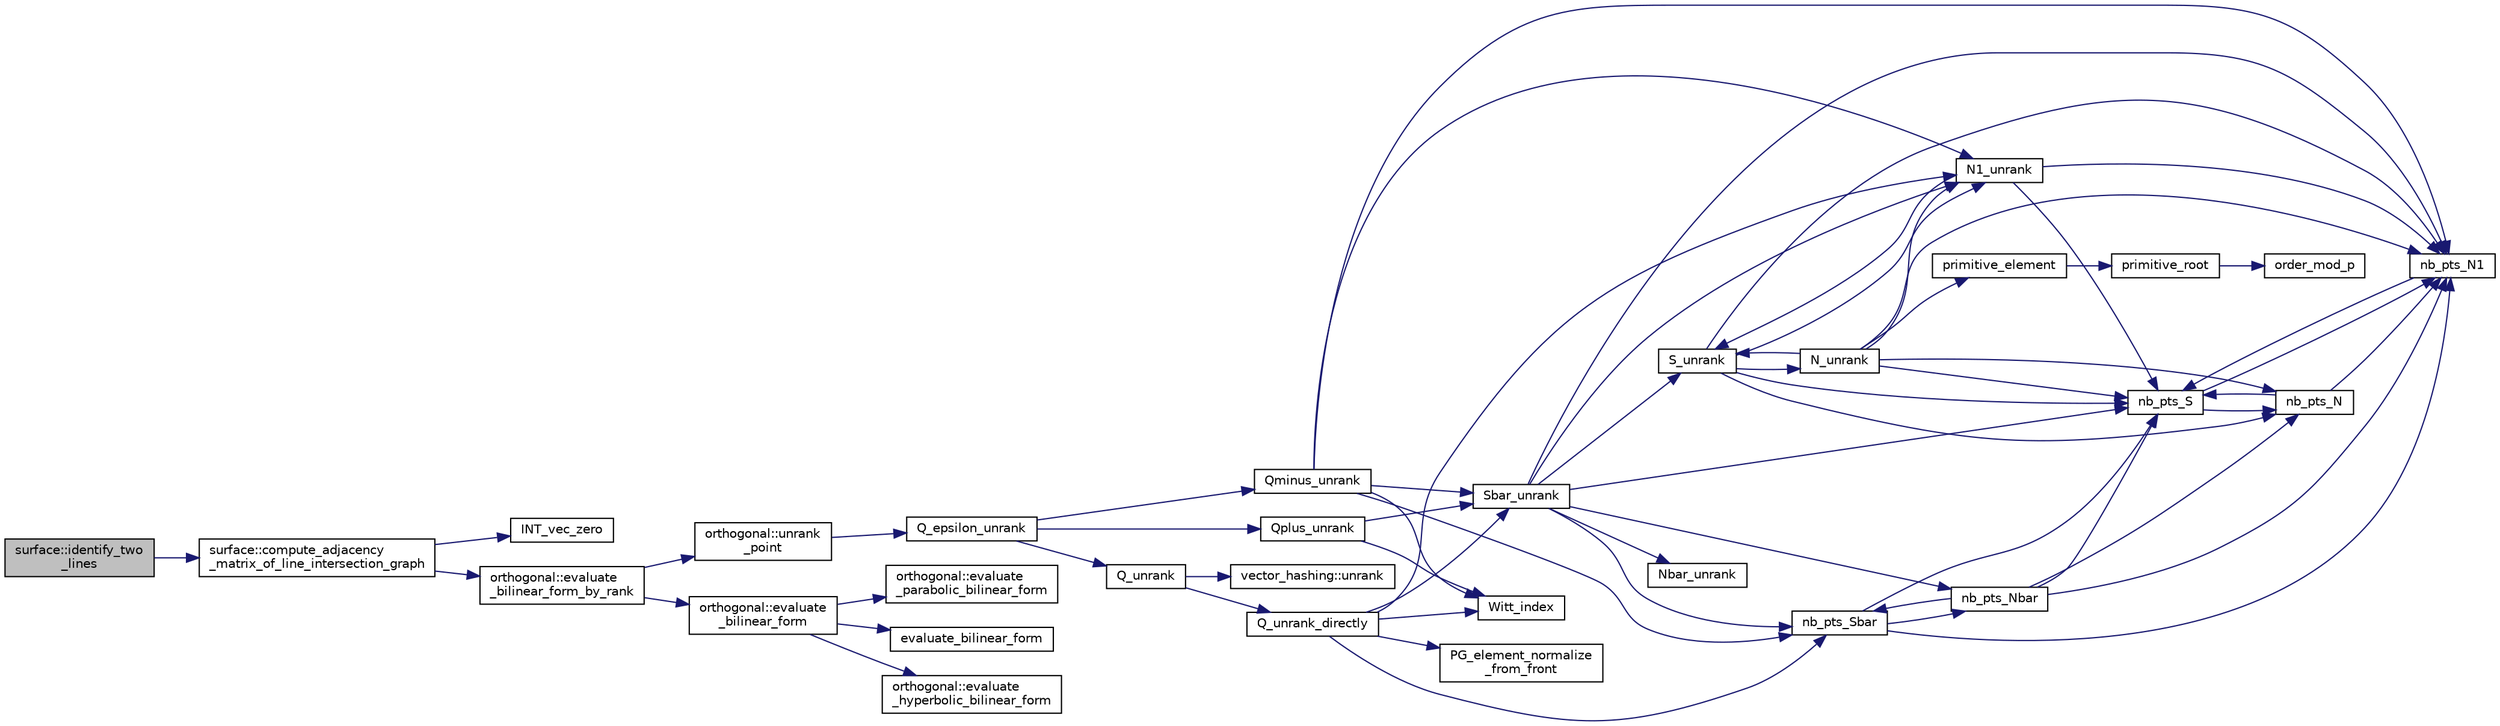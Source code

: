 digraph "surface::identify_two_lines"
{
  edge [fontname="Helvetica",fontsize="10",labelfontname="Helvetica",labelfontsize="10"];
  node [fontname="Helvetica",fontsize="10",shape=record];
  rankdir="LR";
  Node2566 [label="surface::identify_two\l_lines",height=0.2,width=0.4,color="black", fillcolor="grey75", style="filled", fontcolor="black"];
  Node2566 -> Node2567 [color="midnightblue",fontsize="10",style="solid",fontname="Helvetica"];
  Node2567 [label="surface::compute_adjacency\l_matrix_of_line_intersection_graph",height=0.2,width=0.4,color="black", fillcolor="white", style="filled",URL="$d5/d88/classsurface.html#ac5787faa49029a5d56971271bb59f9f1"];
  Node2567 -> Node2568 [color="midnightblue",fontsize="10",style="solid",fontname="Helvetica"];
  Node2568 [label="INT_vec_zero",height=0.2,width=0.4,color="black", fillcolor="white", style="filled",URL="$df/dbf/sajeeb_8_c.html#aa8c9c7977203577026080f546fe4980f"];
  Node2567 -> Node2569 [color="midnightblue",fontsize="10",style="solid",fontname="Helvetica"];
  Node2569 [label="orthogonal::evaluate\l_bilinear_form_by_rank",height=0.2,width=0.4,color="black", fillcolor="white", style="filled",URL="$d7/daa/classorthogonal.html#ab4f6117f55f6fbd0fb2bd8b4c8d981bf"];
  Node2569 -> Node2570 [color="midnightblue",fontsize="10",style="solid",fontname="Helvetica"];
  Node2570 [label="orthogonal::unrank\l_point",height=0.2,width=0.4,color="black", fillcolor="white", style="filled",URL="$d7/daa/classorthogonal.html#ab655117100f7c66c19817b84ac5ac0a0"];
  Node2570 -> Node2571 [color="midnightblue",fontsize="10",style="solid",fontname="Helvetica"];
  Node2571 [label="Q_epsilon_unrank",height=0.2,width=0.4,color="black", fillcolor="white", style="filled",URL="$d4/d67/geometry_8h.html#af162c4d30d4a6528299e37551c353e7b"];
  Node2571 -> Node2572 [color="midnightblue",fontsize="10",style="solid",fontname="Helvetica"];
  Node2572 [label="Q_unrank",height=0.2,width=0.4,color="black", fillcolor="white", style="filled",URL="$db/da0/lib_2foundations_2geometry_2orthogonal__points_8_c.html#a6d02923d5b54ef796934e753e6f5b65b"];
  Node2572 -> Node2573 [color="midnightblue",fontsize="10",style="solid",fontname="Helvetica"];
  Node2573 [label="vector_hashing::unrank",height=0.2,width=0.4,color="black", fillcolor="white", style="filled",URL="$d8/daa/classvector__hashing.html#abbebd3a96a6d27a34b9b49af99e2ed3d"];
  Node2572 -> Node2574 [color="midnightblue",fontsize="10",style="solid",fontname="Helvetica"];
  Node2574 [label="Q_unrank_directly",height=0.2,width=0.4,color="black", fillcolor="white", style="filled",URL="$db/da0/lib_2foundations_2geometry_2orthogonal__points_8_c.html#a105e7e72249e78fcf0785c69099d90ce"];
  Node2574 -> Node2575 [color="midnightblue",fontsize="10",style="solid",fontname="Helvetica"];
  Node2575 [label="Witt_index",height=0.2,width=0.4,color="black", fillcolor="white", style="filled",URL="$db/da0/lib_2foundations_2geometry_2orthogonal__points_8_c.html#ab3483ecb9859a6758f82b5327da50534"];
  Node2574 -> Node2576 [color="midnightblue",fontsize="10",style="solid",fontname="Helvetica"];
  Node2576 [label="nb_pts_Sbar",height=0.2,width=0.4,color="black", fillcolor="white", style="filled",URL="$db/da0/lib_2foundations_2geometry_2orthogonal__points_8_c.html#a986dda26505c9934c771578b084f67cc"];
  Node2576 -> Node2577 [color="midnightblue",fontsize="10",style="solid",fontname="Helvetica"];
  Node2577 [label="nb_pts_S",height=0.2,width=0.4,color="black", fillcolor="white", style="filled",URL="$db/da0/lib_2foundations_2geometry_2orthogonal__points_8_c.html#a9bc3dec6e722644d182738102c3e04f3"];
  Node2577 -> Node2578 [color="midnightblue",fontsize="10",style="solid",fontname="Helvetica"];
  Node2578 [label="nb_pts_N",height=0.2,width=0.4,color="black", fillcolor="white", style="filled",URL="$db/da0/lib_2foundations_2geometry_2orthogonal__points_8_c.html#a93e16898c27b1d1c0a6405a7b0615ba6"];
  Node2578 -> Node2577 [color="midnightblue",fontsize="10",style="solid",fontname="Helvetica"];
  Node2578 -> Node2579 [color="midnightblue",fontsize="10",style="solid",fontname="Helvetica"];
  Node2579 [label="nb_pts_N1",height=0.2,width=0.4,color="black", fillcolor="white", style="filled",URL="$db/da0/lib_2foundations_2geometry_2orthogonal__points_8_c.html#ae0f2e1c76523db67b4ec9629ccc35bc6"];
  Node2579 -> Node2577 [color="midnightblue",fontsize="10",style="solid",fontname="Helvetica"];
  Node2577 -> Node2579 [color="midnightblue",fontsize="10",style="solid",fontname="Helvetica"];
  Node2576 -> Node2580 [color="midnightblue",fontsize="10",style="solid",fontname="Helvetica"];
  Node2580 [label="nb_pts_Nbar",height=0.2,width=0.4,color="black", fillcolor="white", style="filled",URL="$db/da0/lib_2foundations_2geometry_2orthogonal__points_8_c.html#a51b4684a176c6841fd3cd6c34c684c2c"];
  Node2580 -> Node2576 [color="midnightblue",fontsize="10",style="solid",fontname="Helvetica"];
  Node2580 -> Node2578 [color="midnightblue",fontsize="10",style="solid",fontname="Helvetica"];
  Node2580 -> Node2577 [color="midnightblue",fontsize="10",style="solid",fontname="Helvetica"];
  Node2580 -> Node2579 [color="midnightblue",fontsize="10",style="solid",fontname="Helvetica"];
  Node2576 -> Node2579 [color="midnightblue",fontsize="10",style="solid",fontname="Helvetica"];
  Node2574 -> Node2581 [color="midnightblue",fontsize="10",style="solid",fontname="Helvetica"];
  Node2581 [label="Sbar_unrank",height=0.2,width=0.4,color="black", fillcolor="white", style="filled",URL="$db/da0/lib_2foundations_2geometry_2orthogonal__points_8_c.html#a65d9b9ccfff12dd92f4f4e8360701c98"];
  Node2581 -> Node2576 [color="midnightblue",fontsize="10",style="solid",fontname="Helvetica"];
  Node2581 -> Node2577 [color="midnightblue",fontsize="10",style="solid",fontname="Helvetica"];
  Node2581 -> Node2582 [color="midnightblue",fontsize="10",style="solid",fontname="Helvetica"];
  Node2582 [label="S_unrank",height=0.2,width=0.4,color="black", fillcolor="white", style="filled",URL="$db/da0/lib_2foundations_2geometry_2orthogonal__points_8_c.html#a18964a35af25f1b4a85f4eaeb1543d92"];
  Node2582 -> Node2577 [color="midnightblue",fontsize="10",style="solid",fontname="Helvetica"];
  Node2582 -> Node2578 [color="midnightblue",fontsize="10",style="solid",fontname="Helvetica"];
  Node2582 -> Node2579 [color="midnightblue",fontsize="10",style="solid",fontname="Helvetica"];
  Node2582 -> Node2583 [color="midnightblue",fontsize="10",style="solid",fontname="Helvetica"];
  Node2583 [label="N_unrank",height=0.2,width=0.4,color="black", fillcolor="white", style="filled",URL="$db/da0/lib_2foundations_2geometry_2orthogonal__points_8_c.html#ab79724bd19da3bc1b383550113f9d7aa"];
  Node2583 -> Node2577 [color="midnightblue",fontsize="10",style="solid",fontname="Helvetica"];
  Node2583 -> Node2578 [color="midnightblue",fontsize="10",style="solid",fontname="Helvetica"];
  Node2583 -> Node2582 [color="midnightblue",fontsize="10",style="solid",fontname="Helvetica"];
  Node2583 -> Node2579 [color="midnightblue",fontsize="10",style="solid",fontname="Helvetica"];
  Node2583 -> Node2584 [color="midnightblue",fontsize="10",style="solid",fontname="Helvetica"];
  Node2584 [label="N1_unrank",height=0.2,width=0.4,color="black", fillcolor="white", style="filled",URL="$db/da0/lib_2foundations_2geometry_2orthogonal__points_8_c.html#aa9427e27f7f207c1baff3a34cc5d78cf"];
  Node2584 -> Node2577 [color="midnightblue",fontsize="10",style="solid",fontname="Helvetica"];
  Node2584 -> Node2579 [color="midnightblue",fontsize="10",style="solid",fontname="Helvetica"];
  Node2584 -> Node2582 [color="midnightblue",fontsize="10",style="solid",fontname="Helvetica"];
  Node2583 -> Node2585 [color="midnightblue",fontsize="10",style="solid",fontname="Helvetica"];
  Node2585 [label="primitive_element",height=0.2,width=0.4,color="black", fillcolor="white", style="filled",URL="$db/da0/lib_2foundations_2geometry_2orthogonal__points_8_c.html#a97350390ec02c8cd9f54751708e28768"];
  Node2585 -> Node2586 [color="midnightblue",fontsize="10",style="solid",fontname="Helvetica"];
  Node2586 [label="primitive_root",height=0.2,width=0.4,color="black", fillcolor="white", style="filled",URL="$de/dc5/algebra__and__number__theory_8h.html#a0b6f7619d12ff2c4e60b852b820b0972"];
  Node2586 -> Node2587 [color="midnightblue",fontsize="10",style="solid",fontname="Helvetica"];
  Node2587 [label="order_mod_p",height=0.2,width=0.4,color="black", fillcolor="white", style="filled",URL="$df/dda/number__theory_8_c.html#aa38aa7e68ab81726a4462995135456b2"];
  Node2582 -> Node2584 [color="midnightblue",fontsize="10",style="solid",fontname="Helvetica"];
  Node2581 -> Node2580 [color="midnightblue",fontsize="10",style="solid",fontname="Helvetica"];
  Node2581 -> Node2579 [color="midnightblue",fontsize="10",style="solid",fontname="Helvetica"];
  Node2581 -> Node2588 [color="midnightblue",fontsize="10",style="solid",fontname="Helvetica"];
  Node2588 [label="Nbar_unrank",height=0.2,width=0.4,color="black", fillcolor="white", style="filled",URL="$db/da0/lib_2foundations_2geometry_2orthogonal__points_8_c.html#ad641d8fb061c898a2c18266e263fb278"];
  Node2581 -> Node2584 [color="midnightblue",fontsize="10",style="solid",fontname="Helvetica"];
  Node2574 -> Node2589 [color="midnightblue",fontsize="10",style="solid",fontname="Helvetica"];
  Node2589 [label="PG_element_normalize\l_from_front",height=0.2,width=0.4,color="black", fillcolor="white", style="filled",URL="$d4/d67/geometry_8h.html#af675caf5f9975573455c8d93cb56bf95"];
  Node2574 -> Node2584 [color="midnightblue",fontsize="10",style="solid",fontname="Helvetica"];
  Node2571 -> Node2590 [color="midnightblue",fontsize="10",style="solid",fontname="Helvetica"];
  Node2590 [label="Qplus_unrank",height=0.2,width=0.4,color="black", fillcolor="white", style="filled",URL="$db/da0/lib_2foundations_2geometry_2orthogonal__points_8_c.html#ad50512edd586919700e033744b4a03c8"];
  Node2590 -> Node2575 [color="midnightblue",fontsize="10",style="solid",fontname="Helvetica"];
  Node2590 -> Node2581 [color="midnightblue",fontsize="10",style="solid",fontname="Helvetica"];
  Node2571 -> Node2591 [color="midnightblue",fontsize="10",style="solid",fontname="Helvetica"];
  Node2591 [label="Qminus_unrank",height=0.2,width=0.4,color="black", fillcolor="white", style="filled",URL="$db/da0/lib_2foundations_2geometry_2orthogonal__points_8_c.html#ac2dd18f435ab479095b836a483c12c7d"];
  Node2591 -> Node2575 [color="midnightblue",fontsize="10",style="solid",fontname="Helvetica"];
  Node2591 -> Node2576 [color="midnightblue",fontsize="10",style="solid",fontname="Helvetica"];
  Node2591 -> Node2581 [color="midnightblue",fontsize="10",style="solid",fontname="Helvetica"];
  Node2591 -> Node2579 [color="midnightblue",fontsize="10",style="solid",fontname="Helvetica"];
  Node2591 -> Node2584 [color="midnightblue",fontsize="10",style="solid",fontname="Helvetica"];
  Node2569 -> Node2592 [color="midnightblue",fontsize="10",style="solid",fontname="Helvetica"];
  Node2592 [label="orthogonal::evaluate\l_bilinear_form",height=0.2,width=0.4,color="black", fillcolor="white", style="filled",URL="$d7/daa/classorthogonal.html#a1cb22ce04ab60e22852f610ec3fe5c98"];
  Node2592 -> Node2593 [color="midnightblue",fontsize="10",style="solid",fontname="Helvetica"];
  Node2593 [label="orthogonal::evaluate\l_hyperbolic_bilinear_form",height=0.2,width=0.4,color="black", fillcolor="white", style="filled",URL="$d7/daa/classorthogonal.html#a839dc01b1c59a23b054ccf70c00cc9c9"];
  Node2592 -> Node2594 [color="midnightblue",fontsize="10",style="solid",fontname="Helvetica"];
  Node2594 [label="orthogonal::evaluate\l_parabolic_bilinear_form",height=0.2,width=0.4,color="black", fillcolor="white", style="filled",URL="$d7/daa/classorthogonal.html#a8ee79da4c853cd384a0028cbebbbe0ee"];
  Node2592 -> Node2595 [color="midnightblue",fontsize="10",style="solid",fontname="Helvetica"];
  Node2595 [label="evaluate_bilinear_form",height=0.2,width=0.4,color="black", fillcolor="white", style="filled",URL="$d4/d67/geometry_8h.html#ab6f6bfa144b4d2700e3ed27497d83d5f"];
}
